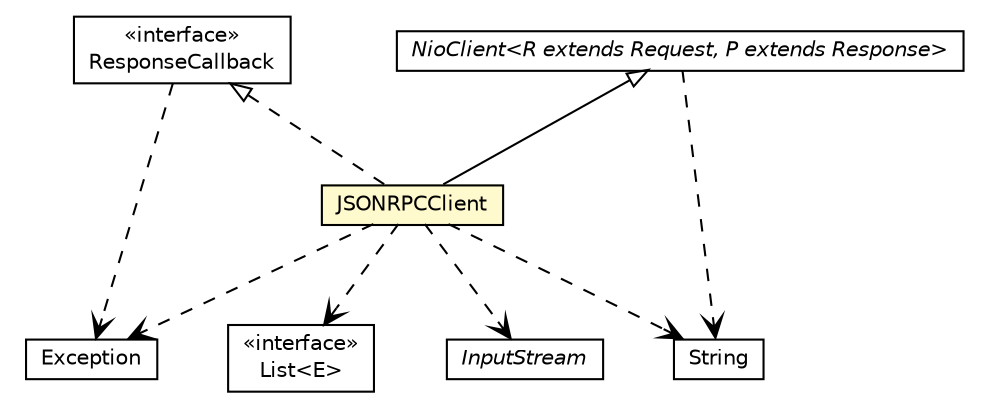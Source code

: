 #!/usr/local/bin/dot
#
# Class diagram 
# Generated by UMLGraph version R5_6-24-gf6e263 (http://www.umlgraph.org/)
#

digraph G {
	edge [fontname="Helvetica",fontsize=10,labelfontname="Helvetica",labelfontsize=10];
	node [fontname="Helvetica",fontsize=10,shape=plaintext];
	nodesep=0.25;
	ranksep=0.5;
	// babble.net.ResponseCallback
	c758 [label=<<table title="babble.net.ResponseCallback" border="0" cellborder="1" cellspacing="0" cellpadding="2" port="p" href="../ResponseCallback.html">
		<tr><td><table border="0" cellspacing="0" cellpadding="1">
<tr><td align="center" balign="center"> &#171;interface&#187; </td></tr>
<tr><td align="center" balign="center"> ResponseCallback </td></tr>
		</table></td></tr>
		</table>>, URL="../ResponseCallback.html", fontname="Helvetica", fontcolor="black", fontsize=10.0];
	// babble.net.NioClient<R extends babble.net.Request, P extends babble.net.Response>
	c763 [label=<<table title="babble.net.NioClient" border="0" cellborder="1" cellspacing="0" cellpadding="2" port="p" href="../NioClient.html">
		<tr><td><table border="0" cellspacing="0" cellpadding="1">
<tr><td align="center" balign="center"><font face="Helvetica-Oblique"> NioClient&lt;R extends Request, P extends Response&gt; </font></td></tr>
		</table></td></tr>
		</table>>, URL="../NioClient.html", fontname="Helvetica", fontcolor="black", fontsize=10.0];
	// babble.net.json.JSONRPCClient
	c778 [label=<<table title="babble.net.json.JSONRPCClient" border="0" cellborder="1" cellspacing="0" cellpadding="2" port="p" bgcolor="lemonChiffon" href="./JSONRPCClient.html">
		<tr><td><table border="0" cellspacing="0" cellpadding="1">
<tr><td align="center" balign="center"> JSONRPCClient </td></tr>
		</table></td></tr>
		</table>>, URL="./JSONRPCClient.html", fontname="Helvetica", fontcolor="black", fontsize=10.0];
	//babble.net.json.JSONRPCClient extends babble.net.NioClient<babble.net.json.JSONRequest, babble.net.json.JSONResponse>
	c763:p -> c778:p [dir=back,arrowtail=empty];
	//babble.net.json.JSONRPCClient implements babble.net.ResponseCallback
	c758:p -> c778:p [dir=back,arrowtail=empty,style=dashed];
	// babble.net.ResponseCallback DEPEND java.lang.Exception
	c758:p -> c788:p [taillabel="", label="", headlabel="", fontname="Helvetica", fontcolor="black", fontsize=10.0, color="black", arrowhead=open, style=dashed];
	// babble.net.NioClient<R extends babble.net.Request, P extends babble.net.Response> DEPEND java.lang.String
	c763:p -> c789:p [taillabel="", label="", headlabel="", fontname="Helvetica", fontcolor="black", fontsize=10.0, color="black", arrowhead=open, style=dashed];
	// babble.net.json.JSONRPCClient DEPEND java.util.List<E>
	c778:p -> c790:p [taillabel="", label="", headlabel="", fontname="Helvetica", fontcolor="black", fontsize=10.0, color="black", arrowhead=open, style=dashed];
	// babble.net.json.JSONRPCClient DEPEND java.lang.String
	c778:p -> c789:p [taillabel="", label="", headlabel="", fontname="Helvetica", fontcolor="black", fontsize=10.0, color="black", arrowhead=open, style=dashed];
	// babble.net.json.JSONRPCClient DEPEND java.io.InputStream
	c778:p -> c791:p [taillabel="", label="", headlabel="", fontname="Helvetica", fontcolor="black", fontsize=10.0, color="black", arrowhead=open, style=dashed];
	// babble.net.json.JSONRPCClient DEPEND java.lang.Exception
	c778:p -> c788:p [taillabel="", label="", headlabel="", fontname="Helvetica", fontcolor="black", fontsize=10.0, color="black", arrowhead=open, style=dashed];
	// java.lang.String
	c789 [label=<<table title="java.lang.String" border="0" cellborder="1" cellspacing="0" cellpadding="2" port="p" href="http://java.sun.com/j2se/1.4.2/docs/api/java/lang/String.html">
		<tr><td><table border="0" cellspacing="0" cellpadding="1">
<tr><td align="center" balign="center"> String </td></tr>
		</table></td></tr>
		</table>>, URL="http://java.sun.com/j2se/1.4.2/docs/api/java/lang/String.html", fontname="Helvetica", fontcolor="black", fontsize=10.0];
	// java.lang.Exception
	c788 [label=<<table title="java.lang.Exception" border="0" cellborder="1" cellspacing="0" cellpadding="2" port="p" href="http://java.sun.com/j2se/1.4.2/docs/api/java/lang/Exception.html">
		<tr><td><table border="0" cellspacing="0" cellpadding="1">
<tr><td align="center" balign="center"> Exception </td></tr>
		</table></td></tr>
		</table>>, URL="http://java.sun.com/j2se/1.4.2/docs/api/java/lang/Exception.html", fontname="Helvetica", fontcolor="black", fontsize=10.0];
	// java.util.List<E>
	c790 [label=<<table title="java.util.List" border="0" cellborder="1" cellspacing="0" cellpadding="2" port="p" href="http://java.sun.com/j2se/1.4.2/docs/api/java/util/List.html">
		<tr><td><table border="0" cellspacing="0" cellpadding="1">
<tr><td align="center" balign="center"> &#171;interface&#187; </td></tr>
<tr><td align="center" balign="center"> List&lt;E&gt; </td></tr>
		</table></td></tr>
		</table>>, URL="http://java.sun.com/j2se/1.4.2/docs/api/java/util/List.html", fontname="Helvetica", fontcolor="black", fontsize=10.0];
	// java.io.InputStream
	c791 [label=<<table title="java.io.InputStream" border="0" cellborder="1" cellspacing="0" cellpadding="2" port="p" href="http://java.sun.com/j2se/1.4.2/docs/api/java/io/InputStream.html">
		<tr><td><table border="0" cellspacing="0" cellpadding="1">
<tr><td align="center" balign="center"><font face="Helvetica-Oblique"> InputStream </font></td></tr>
		</table></td></tr>
		</table>>, URL="http://java.sun.com/j2se/1.4.2/docs/api/java/io/InputStream.html", fontname="Helvetica", fontcolor="black", fontsize=10.0];
}

